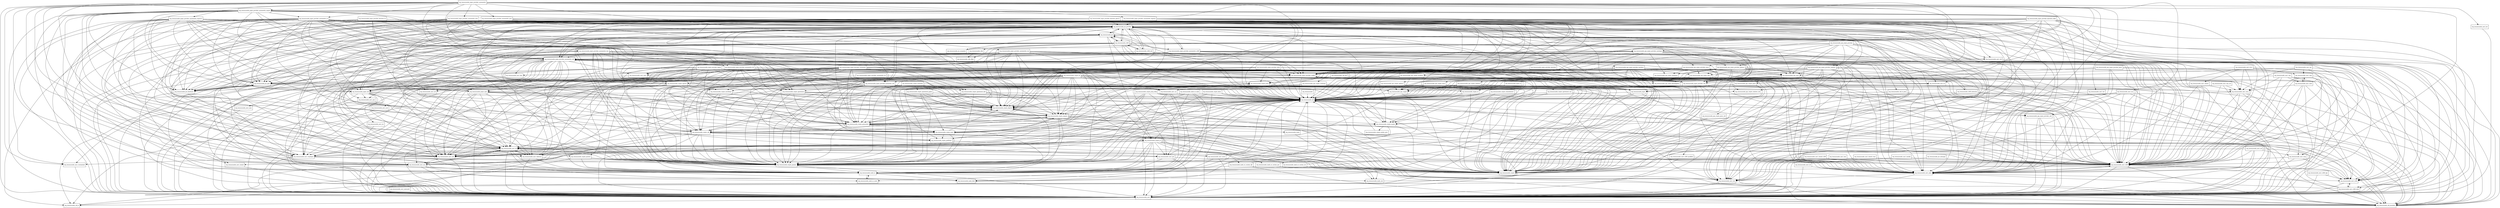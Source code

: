 digraph bcprov_jdk15on_1_58_package_dependencies {
  node [shape = box, fontsize=10.0];
  org_bouncycastle -> org_bouncycastle_util;
  org_bouncycastle_asn1 -> org_bouncycastle_util;
  org_bouncycastle_asn1 -> org_bouncycastle_util_encoders;
  org_bouncycastle_asn1 -> org_bouncycastle_util_io;
  org_bouncycastle_asn1_anssi -> org_bouncycastle_asn1;
  org_bouncycastle_asn1_anssi -> org_bouncycastle_asn1_x9;
  org_bouncycastle_asn1_anssi -> org_bouncycastle_math_ec;
  org_bouncycastle_asn1_anssi -> org_bouncycastle_util;
  org_bouncycastle_asn1_anssi -> org_bouncycastle_util_encoders;
  org_bouncycastle_asn1_bc -> org_bouncycastle_asn1;
  org_bouncycastle_asn1_bc -> org_bouncycastle_asn1_pkcs;
  org_bouncycastle_asn1_bc -> org_bouncycastle_asn1_x509;
  org_bouncycastle_asn1_bc -> org_bouncycastle_util;
  org_bouncycastle_asn1_bsi -> org_bouncycastle_asn1;
  org_bouncycastle_asn1_cmc -> org_bouncycastle_asn1;
  org_bouncycastle_asn1_cmc -> org_bouncycastle_asn1_cms;
  org_bouncycastle_asn1_cmc -> org_bouncycastle_asn1_crmf;
  org_bouncycastle_asn1_cmc -> org_bouncycastle_asn1_x500;
  org_bouncycastle_asn1_cmc -> org_bouncycastle_asn1_x509;
  org_bouncycastle_asn1_cmc -> org_bouncycastle_util;
  org_bouncycastle_asn1_cmp -> org_bouncycastle_asn1;
  org_bouncycastle_asn1_cmp -> org_bouncycastle_asn1_crmf;
  org_bouncycastle_asn1_cmp -> org_bouncycastle_asn1_pkcs;
  org_bouncycastle_asn1_cmp -> org_bouncycastle_asn1_x500;
  org_bouncycastle_asn1_cmp -> org_bouncycastle_asn1_x509;
  org_bouncycastle_asn1_cms -> org_bouncycastle_asn1;
  org_bouncycastle_asn1_cms -> org_bouncycastle_asn1_pkcs;
  org_bouncycastle_asn1_cms -> org_bouncycastle_asn1_x500;
  org_bouncycastle_asn1_cms -> org_bouncycastle_asn1_x509;
  org_bouncycastle_asn1_cms -> org_bouncycastle_util;
  org_bouncycastle_asn1_cms_ecc -> org_bouncycastle_asn1;
  org_bouncycastle_asn1_cms_ecc -> org_bouncycastle_asn1_cms;
  org_bouncycastle_asn1_cms_ecc -> org_bouncycastle_asn1_x509;
  org_bouncycastle_asn1_cms_ecc -> org_bouncycastle_util;
  org_bouncycastle_asn1_crmf -> org_bouncycastle_asn1;
  org_bouncycastle_asn1_crmf -> org_bouncycastle_asn1_cmp;
  org_bouncycastle_asn1_crmf -> org_bouncycastle_asn1_cms;
  org_bouncycastle_asn1_crmf -> org_bouncycastle_asn1_pkcs;
  org_bouncycastle_asn1_crmf -> org_bouncycastle_asn1_x500;
  org_bouncycastle_asn1_crmf -> org_bouncycastle_asn1_x509;
  org_bouncycastle_asn1_cryptopro -> org_bouncycastle_asn1;
  org_bouncycastle_asn1_cryptopro -> org_bouncycastle_asn1_rosstandart;
  org_bouncycastle_asn1_cryptopro -> org_bouncycastle_asn1_x509;
  org_bouncycastle_asn1_cryptopro -> org_bouncycastle_crypto_params;
  org_bouncycastle_asn1_cryptopro -> org_bouncycastle_math_ec;
  org_bouncycastle_asn1_cryptopro -> org_bouncycastle_util;
  org_bouncycastle_asn1_dvcs -> org_bouncycastle_asn1;
  org_bouncycastle_asn1_dvcs -> org_bouncycastle_asn1_cmp;
  org_bouncycastle_asn1_dvcs -> org_bouncycastle_asn1_cms;
  org_bouncycastle_asn1_dvcs -> org_bouncycastle_asn1_ess;
  org_bouncycastle_asn1_dvcs -> org_bouncycastle_asn1_ocsp;
  org_bouncycastle_asn1_dvcs -> org_bouncycastle_asn1_smime;
  org_bouncycastle_asn1_dvcs -> org_bouncycastle_asn1_x509;
  org_bouncycastle_asn1_dvcs -> org_bouncycastle_util;
  org_bouncycastle_asn1_eac -> org_bouncycastle_asn1;
  org_bouncycastle_asn1_eac -> org_bouncycastle_util;
  org_bouncycastle_asn1_esf -> org_bouncycastle_asn1;
  org_bouncycastle_asn1_esf -> org_bouncycastle_asn1_ocsp;
  org_bouncycastle_asn1_esf -> org_bouncycastle_asn1_oiw;
  org_bouncycastle_asn1_esf -> org_bouncycastle_asn1_pkcs;
  org_bouncycastle_asn1_esf -> org_bouncycastle_asn1_x500;
  org_bouncycastle_asn1_esf -> org_bouncycastle_asn1_x509;
  org_bouncycastle_asn1_ess -> org_bouncycastle_asn1;
  org_bouncycastle_asn1_ess -> org_bouncycastle_asn1_nist;
  org_bouncycastle_asn1_ess -> org_bouncycastle_asn1_oiw;
  org_bouncycastle_asn1_ess -> org_bouncycastle_asn1_x509;
  org_bouncycastle_asn1_ess -> org_bouncycastle_util;
  org_bouncycastle_asn1_est -> org_bouncycastle_asn1;
  org_bouncycastle_asn1_est -> org_bouncycastle_asn1_pkcs;
  org_bouncycastle_asn1_gm -> org_bouncycastle_asn1;
  org_bouncycastle_asn1_gm -> org_bouncycastle_asn1_x9;
  org_bouncycastle_asn1_gm -> org_bouncycastle_math_ec;
  org_bouncycastle_asn1_gm -> org_bouncycastle_util;
  org_bouncycastle_asn1_gm -> org_bouncycastle_util_encoders;
  org_bouncycastle_asn1_gnu -> org_bouncycastle_asn1;
  org_bouncycastle_asn1_iana -> org_bouncycastle_asn1;
  org_bouncycastle_asn1_icao -> org_bouncycastle_asn1;
  org_bouncycastle_asn1_icao -> org_bouncycastle_asn1_x509;
  org_bouncycastle_asn1_isismtt -> org_bouncycastle_asn1;
  org_bouncycastle_asn1_isismtt_ocsp -> org_bouncycastle_asn1;
  org_bouncycastle_asn1_isismtt_ocsp -> org_bouncycastle_asn1_x509;
  org_bouncycastle_asn1_isismtt_x509 -> org_bouncycastle_asn1;
  org_bouncycastle_asn1_isismtt_x509 -> org_bouncycastle_asn1_isismtt;
  org_bouncycastle_asn1_isismtt_x509 -> org_bouncycastle_asn1_x500;
  org_bouncycastle_asn1_isismtt_x509 -> org_bouncycastle_asn1_x509;
  org_bouncycastle_asn1_iso -> org_bouncycastle_asn1;
  org_bouncycastle_asn1_kisa -> org_bouncycastle_asn1;
  org_bouncycastle_asn1_microsoft -> org_bouncycastle_asn1;
  org_bouncycastle_asn1_misc -> org_bouncycastle_asn1;
  org_bouncycastle_asn1_misc -> org_bouncycastle_util;
  org_bouncycastle_asn1_mozilla -> org_bouncycastle_asn1;
  org_bouncycastle_asn1_mozilla -> org_bouncycastle_asn1_x509;
  org_bouncycastle_asn1_nist -> org_bouncycastle_asn1;
  org_bouncycastle_asn1_nist -> org_bouncycastle_asn1_sec;
  org_bouncycastle_asn1_nist -> org_bouncycastle_asn1_x9;
  org_bouncycastle_asn1_nist -> org_bouncycastle_util;
  org_bouncycastle_asn1_nsri -> org_bouncycastle_asn1;
  org_bouncycastle_asn1_ntt -> org_bouncycastle_asn1;
  org_bouncycastle_asn1_ocsp -> org_bouncycastle_asn1;
  org_bouncycastle_asn1_ocsp -> org_bouncycastle_asn1_x500;
  org_bouncycastle_asn1_ocsp -> org_bouncycastle_asn1_x509;
  org_bouncycastle_asn1_oiw -> org_bouncycastle_asn1;
  org_bouncycastle_asn1_pkcs -> org_bouncycastle_asn1;
  org_bouncycastle_asn1_pkcs -> org_bouncycastle_asn1_oiw;
  org_bouncycastle_asn1_pkcs -> org_bouncycastle_asn1_x500;
  org_bouncycastle_asn1_pkcs -> org_bouncycastle_asn1_x509;
  org_bouncycastle_asn1_pkcs -> org_bouncycastle_util;
  org_bouncycastle_asn1_rosstandart -> org_bouncycastle_asn1;
  org_bouncycastle_asn1_sec -> org_bouncycastle_asn1;
  org_bouncycastle_asn1_sec -> org_bouncycastle_asn1_x9;
  org_bouncycastle_asn1_sec -> org_bouncycastle_math_ec;
  org_bouncycastle_asn1_sec -> org_bouncycastle_math_ec_endo;
  org_bouncycastle_asn1_sec -> org_bouncycastle_util;
  org_bouncycastle_asn1_sec -> org_bouncycastle_util_encoders;
  org_bouncycastle_asn1_smime -> org_bouncycastle_asn1;
  org_bouncycastle_asn1_smime -> org_bouncycastle_asn1_cms;
  org_bouncycastle_asn1_smime -> org_bouncycastle_asn1_nist;
  org_bouncycastle_asn1_smime -> org_bouncycastle_asn1_pkcs;
  org_bouncycastle_asn1_teletrust -> org_bouncycastle_asn1;
  org_bouncycastle_asn1_teletrust -> org_bouncycastle_asn1_x9;
  org_bouncycastle_asn1_teletrust -> org_bouncycastle_math_ec;
  org_bouncycastle_asn1_teletrust -> org_bouncycastle_util;
  org_bouncycastle_asn1_teletrust -> org_bouncycastle_util_encoders;
  org_bouncycastle_asn1_tsp -> org_bouncycastle_asn1;
  org_bouncycastle_asn1_tsp -> org_bouncycastle_asn1_cmp;
  org_bouncycastle_asn1_tsp -> org_bouncycastle_asn1_cms;
  org_bouncycastle_asn1_tsp -> org_bouncycastle_asn1_x509;
  org_bouncycastle_asn1_tsp -> org_bouncycastle_util;
  org_bouncycastle_asn1_ua -> org_bouncycastle_asn1;
  org_bouncycastle_asn1_ua -> org_bouncycastle_crypto_params;
  org_bouncycastle_asn1_ua -> org_bouncycastle_math_ec;
  org_bouncycastle_asn1_ua -> org_bouncycastle_math_field;
  org_bouncycastle_asn1_ua -> org_bouncycastle_util;
  org_bouncycastle_asn1_util -> org_bouncycastle_asn1;
  org_bouncycastle_asn1_util -> org_bouncycastle_util;
  org_bouncycastle_asn1_util -> org_bouncycastle_util_encoders;
  org_bouncycastle_asn1_x500 -> org_bouncycastle_asn1;
  org_bouncycastle_asn1_x500 -> org_bouncycastle_asn1_x500_style;
  org_bouncycastle_asn1_x500_style -> org_bouncycastle_asn1;
  org_bouncycastle_asn1_x500_style -> org_bouncycastle_asn1_pkcs;
  org_bouncycastle_asn1_x500_style -> org_bouncycastle_asn1_x500;
  org_bouncycastle_asn1_x500_style -> org_bouncycastle_asn1_x509;
  org_bouncycastle_asn1_x500_style -> org_bouncycastle_util;
  org_bouncycastle_asn1_x500_style -> org_bouncycastle_util_encoders;
  org_bouncycastle_asn1_x509 -> org_bouncycastle_asn1;
  org_bouncycastle_asn1_x509 -> org_bouncycastle_asn1_pkcs;
  org_bouncycastle_asn1_x509 -> org_bouncycastle_asn1_x500;
  org_bouncycastle_asn1_x509 -> org_bouncycastle_crypto;
  org_bouncycastle_asn1_x509 -> org_bouncycastle_crypto_digests;
  org_bouncycastle_asn1_x509 -> org_bouncycastle_util;
  org_bouncycastle_asn1_x509 -> org_bouncycastle_util_encoders;
  org_bouncycastle_asn1_x509_qualified -> org_bouncycastle_asn1;
  org_bouncycastle_asn1_x509_qualified -> org_bouncycastle_asn1_x509;
  org_bouncycastle_asn1_x509_sigi -> org_bouncycastle_asn1;
  org_bouncycastle_asn1_x509_sigi -> org_bouncycastle_asn1_x500;
  org_bouncycastle_asn1_x9 -> org_bouncycastle_asn1;
  org_bouncycastle_asn1_x9 -> org_bouncycastle_asn1_anssi;
  org_bouncycastle_asn1_x9 -> org_bouncycastle_asn1_cryptopro;
  org_bouncycastle_asn1_x9 -> org_bouncycastle_asn1_gm;
  org_bouncycastle_asn1_x9 -> org_bouncycastle_asn1_nist;
  org_bouncycastle_asn1_x9 -> org_bouncycastle_asn1_sec;
  org_bouncycastle_asn1_x9 -> org_bouncycastle_asn1_teletrust;
  org_bouncycastle_asn1_x9 -> org_bouncycastle_math_ec;
  org_bouncycastle_asn1_x9 -> org_bouncycastle_math_field;
  org_bouncycastle_asn1_x9 -> org_bouncycastle_util;
  org_bouncycastle_asn1_x9 -> org_bouncycastle_util_encoders;
  org_bouncycastle_crypto -> org_bouncycastle_crypto_params;
  org_bouncycastle_crypto -> org_bouncycastle_util;
  org_bouncycastle_crypto_agreement -> org_bouncycastle_crypto;
  org_bouncycastle_crypto_agreement -> org_bouncycastle_crypto_digests;
  org_bouncycastle_crypto_agreement -> org_bouncycastle_crypto_generators;
  org_bouncycastle_crypto_agreement -> org_bouncycastle_crypto_params;
  org_bouncycastle_crypto_agreement -> org_bouncycastle_math_ec;
  org_bouncycastle_crypto_agreement -> org_bouncycastle_util;
  org_bouncycastle_crypto_agreement -> org_bouncycastle_util_encoders;
  org_bouncycastle_crypto_agreement_jpake -> org_bouncycastle_crypto;
  org_bouncycastle_crypto_agreement_jpake -> org_bouncycastle_crypto_digests;
  org_bouncycastle_crypto_agreement_jpake -> org_bouncycastle_crypto_macs;
  org_bouncycastle_crypto_agreement_jpake -> org_bouncycastle_crypto_params;
  org_bouncycastle_crypto_agreement_jpake -> org_bouncycastle_util;
  org_bouncycastle_crypto_agreement_kdf -> org_bouncycastle_asn1;
  org_bouncycastle_crypto_agreement_kdf -> org_bouncycastle_asn1_x509;
  org_bouncycastle_crypto_agreement_kdf -> org_bouncycastle_crypto;
  org_bouncycastle_crypto_agreement_kdf -> org_bouncycastle_crypto_generators;
  org_bouncycastle_crypto_agreement_kdf -> org_bouncycastle_crypto_params;
  org_bouncycastle_crypto_agreement_kdf -> org_bouncycastle_util;
  org_bouncycastle_crypto_agreement_srp -> org_bouncycastle_crypto;
  org_bouncycastle_crypto_agreement_srp -> org_bouncycastle_crypto_params;
  org_bouncycastle_crypto_agreement_srp -> org_bouncycastle_util;
  org_bouncycastle_crypto_agreement_srp -> org_bouncycastle_util_encoders;
  org_bouncycastle_crypto_commitments -> org_bouncycastle_crypto;
  org_bouncycastle_crypto_commitments -> org_bouncycastle_util;
  org_bouncycastle_crypto_digests -> org_bouncycastle_crypto;
  org_bouncycastle_crypto_digests -> org_bouncycastle_crypto_engines;
  org_bouncycastle_crypto_digests -> org_bouncycastle_crypto_params;
  org_bouncycastle_crypto_digests -> org_bouncycastle_util;
  org_bouncycastle_crypto_ec -> org_bouncycastle_asn1;
  org_bouncycastle_crypto_ec -> org_bouncycastle_asn1_gm;
  org_bouncycastle_crypto_ec -> org_bouncycastle_asn1_sec;
  org_bouncycastle_crypto_ec -> org_bouncycastle_asn1_x9;
  org_bouncycastle_crypto_ec -> org_bouncycastle_crypto;
  org_bouncycastle_crypto_ec -> org_bouncycastle_crypto_params;
  org_bouncycastle_crypto_ec -> org_bouncycastle_math_ec;
  org_bouncycastle_crypto_ec -> org_bouncycastle_math_ec_custom_djb;
  org_bouncycastle_crypto_ec -> org_bouncycastle_math_ec_custom_gm;
  org_bouncycastle_crypto_ec -> org_bouncycastle_math_ec_custom_sec;
  org_bouncycastle_crypto_ec -> org_bouncycastle_math_ec_endo;
  org_bouncycastle_crypto_ec -> org_bouncycastle_util;
  org_bouncycastle_crypto_ec -> org_bouncycastle_util_encoders;
  org_bouncycastle_crypto_encodings -> org_bouncycastle_crypto;
  org_bouncycastle_crypto_encodings -> org_bouncycastle_crypto_params;
  org_bouncycastle_crypto_encodings -> org_bouncycastle_crypto_util;
  org_bouncycastle_crypto_encodings -> org_bouncycastle_util;
  org_bouncycastle_crypto_engines -> org_bouncycastle_crypto;
  org_bouncycastle_crypto_engines -> org_bouncycastle_crypto_digests;
  org_bouncycastle_crypto_engines -> org_bouncycastle_crypto_generators;
  org_bouncycastle_crypto_engines -> org_bouncycastle_crypto_macs;
  org_bouncycastle_crypto_engines -> org_bouncycastle_crypto_modes;
  org_bouncycastle_crypto_engines -> org_bouncycastle_crypto_params;
  org_bouncycastle_crypto_engines -> org_bouncycastle_crypto_util;
  org_bouncycastle_crypto_engines -> org_bouncycastle_math_ec;
  org_bouncycastle_crypto_engines -> org_bouncycastle_util;
  org_bouncycastle_crypto_engines -> org_bouncycastle_util_encoders;
  org_bouncycastle_crypto_examples -> org_bouncycastle_crypto;
  org_bouncycastle_crypto_examples -> org_bouncycastle_crypto_agreement_jpake;
  org_bouncycastle_crypto_examples -> org_bouncycastle_crypto_digests;
  org_bouncycastle_crypto_examples -> org_bouncycastle_crypto_engines;
  org_bouncycastle_crypto_examples -> org_bouncycastle_crypto_generators;
  org_bouncycastle_crypto_examples -> org_bouncycastle_crypto_modes;
  org_bouncycastle_crypto_examples -> org_bouncycastle_crypto_paddings;
  org_bouncycastle_crypto_examples -> org_bouncycastle_crypto_params;
  org_bouncycastle_crypto_examples -> org_bouncycastle_util_encoders;
  org_bouncycastle_crypto_generators -> org_bouncycastle_crypto;
  org_bouncycastle_crypto_generators -> org_bouncycastle_crypto_digests;
  org_bouncycastle_crypto_generators -> org_bouncycastle_crypto_engines;
  org_bouncycastle_crypto_generators -> org_bouncycastle_crypto_macs;
  org_bouncycastle_crypto_generators -> org_bouncycastle_crypto_params;
  org_bouncycastle_crypto_generators -> org_bouncycastle_crypto_util;
  org_bouncycastle_crypto_generators -> org_bouncycastle_math;
  org_bouncycastle_crypto_generators -> org_bouncycastle_math_ec;
  org_bouncycastle_crypto_generators -> org_bouncycastle_util;
  org_bouncycastle_crypto_generators -> org_bouncycastle_util_encoders;
  org_bouncycastle_crypto_io -> org_bouncycastle_crypto;
  org_bouncycastle_crypto_io -> org_bouncycastle_crypto_modes;
  org_bouncycastle_crypto_io -> org_bouncycastle_util;
  org_bouncycastle_crypto_kems -> org_bouncycastle_crypto;
  org_bouncycastle_crypto_kems -> org_bouncycastle_crypto_params;
  org_bouncycastle_crypto_kems -> org_bouncycastle_math_ec;
  org_bouncycastle_crypto_kems -> org_bouncycastle_util;
  org_bouncycastle_crypto_macs -> org_bouncycastle_crypto;
  org_bouncycastle_crypto_macs -> org_bouncycastle_crypto_digests;
  org_bouncycastle_crypto_macs -> org_bouncycastle_crypto_engines;
  org_bouncycastle_crypto_macs -> org_bouncycastle_crypto_modes;
  org_bouncycastle_crypto_macs -> org_bouncycastle_crypto_paddings;
  org_bouncycastle_crypto_macs -> org_bouncycastle_crypto_params;
  org_bouncycastle_crypto_macs -> org_bouncycastle_util;
  org_bouncycastle_crypto_modes -> org_bouncycastle_crypto;
  org_bouncycastle_crypto_modes -> org_bouncycastle_crypto_macs;
  org_bouncycastle_crypto_modes -> org_bouncycastle_crypto_modes_gcm;
  org_bouncycastle_crypto_modes -> org_bouncycastle_crypto_params;
  org_bouncycastle_crypto_modes -> org_bouncycastle_util;
  org_bouncycastle_crypto_modes_gcm -> org_bouncycastle_util;
  org_bouncycastle_crypto_paddings -> org_bouncycastle_crypto;
  org_bouncycastle_crypto_paddings -> org_bouncycastle_crypto_params;
  org_bouncycastle_crypto_params -> org_bouncycastle_asn1;
  org_bouncycastle_crypto_params -> org_bouncycastle_crypto;
  org_bouncycastle_crypto_params -> org_bouncycastle_math_ec;
  org_bouncycastle_crypto_params -> org_bouncycastle_util;
  org_bouncycastle_crypto_parsers -> org_bouncycastle_crypto;
  org_bouncycastle_crypto_parsers -> org_bouncycastle_crypto_params;
  org_bouncycastle_crypto_parsers -> org_bouncycastle_math_ec;
  org_bouncycastle_crypto_parsers -> org_bouncycastle_util_io;
  org_bouncycastle_crypto_prng -> org_bouncycastle_crypto;
  org_bouncycastle_crypto_prng -> org_bouncycastle_crypto_params;
  org_bouncycastle_crypto_prng -> org_bouncycastle_crypto_prng_drbg;
  org_bouncycastle_crypto_prng -> org_bouncycastle_util;
  org_bouncycastle_crypto_prng_drbg -> org_bouncycastle_asn1_nist;
  org_bouncycastle_crypto_prng_drbg -> org_bouncycastle_asn1_x9;
  org_bouncycastle_crypto_prng_drbg -> org_bouncycastle_crypto;
  org_bouncycastle_crypto_prng_drbg -> org_bouncycastle_crypto_params;
  org_bouncycastle_crypto_prng_drbg -> org_bouncycastle_crypto_prng;
  org_bouncycastle_crypto_prng_drbg -> org_bouncycastle_math_ec;
  org_bouncycastle_crypto_prng_drbg -> org_bouncycastle_util;
  org_bouncycastle_crypto_prng_drbg -> org_bouncycastle_util_encoders;
  org_bouncycastle_crypto_signers -> org_bouncycastle_asn1;
  org_bouncycastle_crypto_signers -> org_bouncycastle_asn1_nist;
  org_bouncycastle_crypto_signers -> org_bouncycastle_asn1_pkcs;
  org_bouncycastle_crypto_signers -> org_bouncycastle_asn1_teletrust;
  org_bouncycastle_crypto_signers -> org_bouncycastle_asn1_x509;
  org_bouncycastle_crypto_signers -> org_bouncycastle_crypto;
  org_bouncycastle_crypto_signers -> org_bouncycastle_crypto_digests;
  org_bouncycastle_crypto_signers -> org_bouncycastle_crypto_encodings;
  org_bouncycastle_crypto_signers -> org_bouncycastle_crypto_engines;
  org_bouncycastle_crypto_signers -> org_bouncycastle_crypto_generators;
  org_bouncycastle_crypto_signers -> org_bouncycastle_crypto_macs;
  org_bouncycastle_crypto_signers -> org_bouncycastle_crypto_params;
  org_bouncycastle_crypto_signers -> org_bouncycastle_math_ec;
  org_bouncycastle_crypto_signers -> org_bouncycastle_util;
  org_bouncycastle_crypto_tls -> org_bouncycastle_asn1;
  org_bouncycastle_crypto_tls -> org_bouncycastle_asn1_nist;
  org_bouncycastle_crypto_tls -> org_bouncycastle_asn1_ocsp;
  org_bouncycastle_crypto_tls -> org_bouncycastle_asn1_pkcs;
  org_bouncycastle_crypto_tls -> org_bouncycastle_asn1_x500;
  org_bouncycastle_crypto_tls -> org_bouncycastle_asn1_x509;
  org_bouncycastle_crypto_tls -> org_bouncycastle_asn1_x9;
  org_bouncycastle_crypto_tls -> org_bouncycastle_crypto;
  org_bouncycastle_crypto_tls -> org_bouncycastle_crypto_agreement;
  org_bouncycastle_crypto_tls -> org_bouncycastle_crypto_agreement_srp;
  org_bouncycastle_crypto_tls -> org_bouncycastle_crypto_digests;
  org_bouncycastle_crypto_tls -> org_bouncycastle_crypto_ec;
  org_bouncycastle_crypto_tls -> org_bouncycastle_crypto_encodings;
  org_bouncycastle_crypto_tls -> org_bouncycastle_crypto_engines;
  org_bouncycastle_crypto_tls -> org_bouncycastle_crypto_generators;
  org_bouncycastle_crypto_tls -> org_bouncycastle_crypto_macs;
  org_bouncycastle_crypto_tls -> org_bouncycastle_crypto_modes;
  org_bouncycastle_crypto_tls -> org_bouncycastle_crypto_params;
  org_bouncycastle_crypto_tls -> org_bouncycastle_crypto_prng;
  org_bouncycastle_crypto_tls -> org_bouncycastle_crypto_signers;
  org_bouncycastle_crypto_tls -> org_bouncycastle_crypto_util;
  org_bouncycastle_crypto_tls -> org_bouncycastle_math_ec;
  org_bouncycastle_crypto_tls -> org_bouncycastle_math_field;
  org_bouncycastle_crypto_tls -> org_bouncycastle_util;
  org_bouncycastle_crypto_tls -> org_bouncycastle_util_encoders;
  org_bouncycastle_crypto_tls -> org_bouncycastle_util_io;
  org_bouncycastle_crypto_util -> org_bouncycastle_asn1;
  org_bouncycastle_crypto_util -> org_bouncycastle_asn1_oiw;
  org_bouncycastle_crypto_util -> org_bouncycastle_asn1_pkcs;
  org_bouncycastle_crypto_util -> org_bouncycastle_asn1_sec;
  org_bouncycastle_crypto_util -> org_bouncycastle_asn1_x509;
  org_bouncycastle_crypto_util -> org_bouncycastle_asn1_x9;
  org_bouncycastle_crypto_util -> org_bouncycastle_crypto;
  org_bouncycastle_crypto_util -> org_bouncycastle_crypto_digests;
  org_bouncycastle_crypto_util -> org_bouncycastle_crypto_ec;
  org_bouncycastle_crypto_util -> org_bouncycastle_crypto_params;
  org_bouncycastle_crypto_util -> org_bouncycastle_math_ec;
  org_bouncycastle_crypto_util -> org_bouncycastle_util;
  org_bouncycastle_i18n -> org_bouncycastle_i18n_filter;
  org_bouncycastle_jcajce -> org_bouncycastle_asn1;
  org_bouncycastle_jcajce -> org_bouncycastle_asn1_x509;
  org_bouncycastle_jcajce -> org_bouncycastle_crypto;
  org_bouncycastle_jcajce -> org_bouncycastle_util;
  org_bouncycastle_jcajce_io -> org_bouncycastle_crypto_io;
  org_bouncycastle_jcajce_provider_asymmetric -> org_bouncycastle_asn1;
  org_bouncycastle_jcajce_provider_asymmetric -> org_bouncycastle_asn1_bsi;
  org_bouncycastle_jcajce_provider_asymmetric -> org_bouncycastle_asn1_cryptopro;
  org_bouncycastle_jcajce_provider_asymmetric -> org_bouncycastle_asn1_eac;
  org_bouncycastle_jcajce_provider_asymmetric -> org_bouncycastle_asn1_gm;
  org_bouncycastle_jcajce_provider_asymmetric -> org_bouncycastle_asn1_nist;
  org_bouncycastle_jcajce_provider_asymmetric -> org_bouncycastle_asn1_oiw;
  org_bouncycastle_jcajce_provider_asymmetric -> org_bouncycastle_asn1_pkcs;
  org_bouncycastle_jcajce_provider_asymmetric -> org_bouncycastle_asn1_rosstandart;
  org_bouncycastle_jcajce_provider_asymmetric -> org_bouncycastle_asn1_sec;
  org_bouncycastle_jcajce_provider_asymmetric -> org_bouncycastle_asn1_teletrust;
  org_bouncycastle_jcajce_provider_asymmetric -> org_bouncycastle_asn1_ua;
  org_bouncycastle_jcajce_provider_asymmetric -> org_bouncycastle_asn1_x509;
  org_bouncycastle_jcajce_provider_asymmetric -> org_bouncycastle_asn1_x9;
  org_bouncycastle_jcajce_provider_asymmetric -> org_bouncycastle_jcajce_provider_asymmetric_dh;
  org_bouncycastle_jcajce_provider_asymmetric -> org_bouncycastle_jcajce_provider_asymmetric_dsa;
  org_bouncycastle_jcajce_provider_asymmetric -> org_bouncycastle_jcajce_provider_asymmetric_dstu;
  org_bouncycastle_jcajce_provider_asymmetric -> org_bouncycastle_jcajce_provider_asymmetric_ec;
  org_bouncycastle_jcajce_provider_asymmetric -> org_bouncycastle_jcajce_provider_asymmetric_ecgost;
  org_bouncycastle_jcajce_provider_asymmetric -> org_bouncycastle_jcajce_provider_asymmetric_ecgost12;
  org_bouncycastle_jcajce_provider_asymmetric -> org_bouncycastle_jcajce_provider_asymmetric_elgamal;
  org_bouncycastle_jcajce_provider_asymmetric -> org_bouncycastle_jcajce_provider_asymmetric_gost;
  org_bouncycastle_jcajce_provider_asymmetric -> org_bouncycastle_jcajce_provider_asymmetric_rsa;
  org_bouncycastle_jcajce_provider_asymmetric -> org_bouncycastle_jcajce_provider_config;
  org_bouncycastle_jcajce_provider_asymmetric -> org_bouncycastle_jcajce_provider_util;
  org_bouncycastle_jcajce_provider_asymmetric -> org_bouncycastle_util;
  org_bouncycastle_jcajce_provider_asymmetric_dh -> org_bouncycastle_asn1;
  org_bouncycastle_jcajce_provider_asymmetric_dh -> org_bouncycastle_asn1_pkcs;
  org_bouncycastle_jcajce_provider_asymmetric_dh -> org_bouncycastle_asn1_x509;
  org_bouncycastle_jcajce_provider_asymmetric_dh -> org_bouncycastle_asn1_x9;
  org_bouncycastle_jcajce_provider_asymmetric_dh -> org_bouncycastle_crypto;
  org_bouncycastle_jcajce_provider_asymmetric_dh -> org_bouncycastle_crypto_agreement;
  org_bouncycastle_jcajce_provider_asymmetric_dh -> org_bouncycastle_crypto_agreement_kdf;
  org_bouncycastle_jcajce_provider_asymmetric_dh -> org_bouncycastle_crypto_engines;
  org_bouncycastle_jcajce_provider_asymmetric_dh -> org_bouncycastle_crypto_generators;
  org_bouncycastle_jcajce_provider_asymmetric_dh -> org_bouncycastle_crypto_macs;
  org_bouncycastle_jcajce_provider_asymmetric_dh -> org_bouncycastle_crypto_modes;
  org_bouncycastle_jcajce_provider_asymmetric_dh -> org_bouncycastle_crypto_paddings;
  org_bouncycastle_jcajce_provider_asymmetric_dh -> org_bouncycastle_crypto_params;
  org_bouncycastle_jcajce_provider_asymmetric_dh -> org_bouncycastle_crypto_parsers;
  org_bouncycastle_jcajce_provider_asymmetric_dh -> org_bouncycastle_crypto_util;
  org_bouncycastle_jcajce_provider_asymmetric_dh -> org_bouncycastle_jcajce_provider_asymmetric_util;
  org_bouncycastle_jcajce_provider_asymmetric_dh -> org_bouncycastle_jcajce_provider_config;
  org_bouncycastle_jcajce_provider_asymmetric_dh -> org_bouncycastle_jcajce_provider_util;
  org_bouncycastle_jcajce_provider_asymmetric_dh -> org_bouncycastle_jcajce_spec;
  org_bouncycastle_jcajce_provider_asymmetric_dh -> org_bouncycastle_jcajce_util;
  org_bouncycastle_jcajce_provider_asymmetric_dh -> org_bouncycastle_jce_interfaces;
  org_bouncycastle_jcajce_provider_asymmetric_dh -> org_bouncycastle_jce_provider;
  org_bouncycastle_jcajce_provider_asymmetric_dh -> org_bouncycastle_jce_spec;
  org_bouncycastle_jcajce_provider_asymmetric_dh -> org_bouncycastle_util;
  org_bouncycastle_jcajce_provider_asymmetric_dsa -> org_bouncycastle_asn1;
  org_bouncycastle_jcajce_provider_asymmetric_dsa -> org_bouncycastle_asn1_oiw;
  org_bouncycastle_jcajce_provider_asymmetric_dsa -> org_bouncycastle_asn1_pkcs;
  org_bouncycastle_jcajce_provider_asymmetric_dsa -> org_bouncycastle_asn1_x509;
  org_bouncycastle_jcajce_provider_asymmetric_dsa -> org_bouncycastle_asn1_x9;
  org_bouncycastle_jcajce_provider_asymmetric_dsa -> org_bouncycastle_crypto;
  org_bouncycastle_jcajce_provider_asymmetric_dsa -> org_bouncycastle_crypto_digests;
  org_bouncycastle_jcajce_provider_asymmetric_dsa -> org_bouncycastle_crypto_generators;
  org_bouncycastle_jcajce_provider_asymmetric_dsa -> org_bouncycastle_crypto_params;
  org_bouncycastle_jcajce_provider_asymmetric_dsa -> org_bouncycastle_crypto_signers;
  org_bouncycastle_jcajce_provider_asymmetric_dsa -> org_bouncycastle_crypto_util;
  org_bouncycastle_jcajce_provider_asymmetric_dsa -> org_bouncycastle_jcajce_provider_asymmetric_util;
  org_bouncycastle_jcajce_provider_asymmetric_dsa -> org_bouncycastle_jce_interfaces;
  org_bouncycastle_jcajce_provider_asymmetric_dsa -> org_bouncycastle_util;
  org_bouncycastle_jcajce_provider_asymmetric_dstu -> org_bouncycastle_asn1;
  org_bouncycastle_jcajce_provider_asymmetric_dstu -> org_bouncycastle_asn1_pkcs;
  org_bouncycastle_jcajce_provider_asymmetric_dstu -> org_bouncycastle_asn1_sec;
  org_bouncycastle_jcajce_provider_asymmetric_dstu -> org_bouncycastle_asn1_ua;
  org_bouncycastle_jcajce_provider_asymmetric_dstu -> org_bouncycastle_asn1_x509;
  org_bouncycastle_jcajce_provider_asymmetric_dstu -> org_bouncycastle_asn1_x9;
  org_bouncycastle_jcajce_provider_asymmetric_dstu -> org_bouncycastle_crypto;
  org_bouncycastle_jcajce_provider_asymmetric_dstu -> org_bouncycastle_crypto_digests;
  org_bouncycastle_jcajce_provider_asymmetric_dstu -> org_bouncycastle_crypto_generators;
  org_bouncycastle_jcajce_provider_asymmetric_dstu -> org_bouncycastle_crypto_params;
  org_bouncycastle_jcajce_provider_asymmetric_dstu -> org_bouncycastle_crypto_signers;
  org_bouncycastle_jcajce_provider_asymmetric_dstu -> org_bouncycastle_jcajce_provider_asymmetric_util;
  org_bouncycastle_jcajce_provider_asymmetric_dstu -> org_bouncycastle_jcajce_provider_config;
  org_bouncycastle_jcajce_provider_asymmetric_dstu -> org_bouncycastle_jce_interfaces;
  org_bouncycastle_jcajce_provider_asymmetric_dstu -> org_bouncycastle_jce_provider;
  org_bouncycastle_jcajce_provider_asymmetric_dstu -> org_bouncycastle_jce_spec;
  org_bouncycastle_jcajce_provider_asymmetric_dstu -> org_bouncycastle_math_ec;
  org_bouncycastle_jcajce_provider_asymmetric_ec -> org_bouncycastle_asn1;
  org_bouncycastle_jcajce_provider_asymmetric_ec -> org_bouncycastle_asn1_pkcs;
  org_bouncycastle_jcajce_provider_asymmetric_ec -> org_bouncycastle_asn1_sec;
  org_bouncycastle_jcajce_provider_asymmetric_ec -> org_bouncycastle_asn1_x509;
  org_bouncycastle_jcajce_provider_asymmetric_ec -> org_bouncycastle_asn1_x9;
  org_bouncycastle_jcajce_provider_asymmetric_ec -> org_bouncycastle_crypto;
  org_bouncycastle_jcajce_provider_asymmetric_ec -> org_bouncycastle_crypto_agreement;
  org_bouncycastle_jcajce_provider_asymmetric_ec -> org_bouncycastle_crypto_agreement_kdf;
  org_bouncycastle_jcajce_provider_asymmetric_ec -> org_bouncycastle_crypto_digests;
  org_bouncycastle_jcajce_provider_asymmetric_ec -> org_bouncycastle_crypto_engines;
  org_bouncycastle_jcajce_provider_asymmetric_ec -> org_bouncycastle_crypto_generators;
  org_bouncycastle_jcajce_provider_asymmetric_ec -> org_bouncycastle_crypto_macs;
  org_bouncycastle_jcajce_provider_asymmetric_ec -> org_bouncycastle_crypto_modes;
  org_bouncycastle_jcajce_provider_asymmetric_ec -> org_bouncycastle_crypto_paddings;
  org_bouncycastle_jcajce_provider_asymmetric_ec -> org_bouncycastle_crypto_params;
  org_bouncycastle_jcajce_provider_asymmetric_ec -> org_bouncycastle_crypto_parsers;
  org_bouncycastle_jcajce_provider_asymmetric_ec -> org_bouncycastle_crypto_signers;
  org_bouncycastle_jcajce_provider_asymmetric_ec -> org_bouncycastle_crypto_util;
  org_bouncycastle_jcajce_provider_asymmetric_ec -> org_bouncycastle_jcajce_provider_asymmetric_util;
  org_bouncycastle_jcajce_provider_asymmetric_ec -> org_bouncycastle_jcajce_provider_config;
  org_bouncycastle_jcajce_provider_asymmetric_ec -> org_bouncycastle_jcajce_provider_util;
  org_bouncycastle_jcajce_provider_asymmetric_ec -> org_bouncycastle_jcajce_spec;
  org_bouncycastle_jcajce_provider_asymmetric_ec -> org_bouncycastle_jcajce_util;
  org_bouncycastle_jcajce_provider_asymmetric_ec -> org_bouncycastle_jce_interfaces;
  org_bouncycastle_jcajce_provider_asymmetric_ec -> org_bouncycastle_jce_provider;
  org_bouncycastle_jcajce_provider_asymmetric_ec -> org_bouncycastle_jce_spec;
  org_bouncycastle_jcajce_provider_asymmetric_ec -> org_bouncycastle_math_ec;
  org_bouncycastle_jcajce_provider_asymmetric_ec -> org_bouncycastle_util;
  org_bouncycastle_jcajce_provider_asymmetric_ecgost -> org_bouncycastle_asn1;
  org_bouncycastle_jcajce_provider_asymmetric_ecgost -> org_bouncycastle_asn1_cryptopro;
  org_bouncycastle_jcajce_provider_asymmetric_ecgost -> org_bouncycastle_asn1_pkcs;
  org_bouncycastle_jcajce_provider_asymmetric_ecgost -> org_bouncycastle_asn1_sec;
  org_bouncycastle_jcajce_provider_asymmetric_ecgost -> org_bouncycastle_asn1_x509;
  org_bouncycastle_jcajce_provider_asymmetric_ecgost -> org_bouncycastle_asn1_x9;
  org_bouncycastle_jcajce_provider_asymmetric_ecgost -> org_bouncycastle_crypto;
  org_bouncycastle_jcajce_provider_asymmetric_ecgost -> org_bouncycastle_crypto_agreement;
  org_bouncycastle_jcajce_provider_asymmetric_ecgost -> org_bouncycastle_crypto_digests;
  org_bouncycastle_jcajce_provider_asymmetric_ecgost -> org_bouncycastle_crypto_generators;
  org_bouncycastle_jcajce_provider_asymmetric_ecgost -> org_bouncycastle_crypto_params;
  org_bouncycastle_jcajce_provider_asymmetric_ecgost -> org_bouncycastle_crypto_signers;
  org_bouncycastle_jcajce_provider_asymmetric_ecgost -> org_bouncycastle_jcajce_provider_asymmetric_ec;
  org_bouncycastle_jcajce_provider_asymmetric_ecgost -> org_bouncycastle_jcajce_provider_asymmetric_util;
  org_bouncycastle_jcajce_provider_asymmetric_ecgost -> org_bouncycastle_jcajce_provider_config;
  org_bouncycastle_jcajce_provider_asymmetric_ecgost -> org_bouncycastle_jcajce_spec;
  org_bouncycastle_jcajce_provider_asymmetric_ecgost -> org_bouncycastle_jce;
  org_bouncycastle_jcajce_provider_asymmetric_ecgost -> org_bouncycastle_jce_interfaces;
  org_bouncycastle_jcajce_provider_asymmetric_ecgost -> org_bouncycastle_jce_provider;
  org_bouncycastle_jcajce_provider_asymmetric_ecgost -> org_bouncycastle_jce_spec;
  org_bouncycastle_jcajce_provider_asymmetric_ecgost -> org_bouncycastle_math_ec;
  org_bouncycastle_jcajce_provider_asymmetric_ecgost12 -> org_bouncycastle_asn1;
  org_bouncycastle_jcajce_provider_asymmetric_ecgost12 -> org_bouncycastle_asn1_cryptopro;
  org_bouncycastle_jcajce_provider_asymmetric_ecgost12 -> org_bouncycastle_asn1_pkcs;
  org_bouncycastle_jcajce_provider_asymmetric_ecgost12 -> org_bouncycastle_asn1_rosstandart;
  org_bouncycastle_jcajce_provider_asymmetric_ecgost12 -> org_bouncycastle_asn1_sec;
  org_bouncycastle_jcajce_provider_asymmetric_ecgost12 -> org_bouncycastle_asn1_x509;
  org_bouncycastle_jcajce_provider_asymmetric_ecgost12 -> org_bouncycastle_asn1_x9;
  org_bouncycastle_jcajce_provider_asymmetric_ecgost12 -> org_bouncycastle_crypto;
  org_bouncycastle_jcajce_provider_asymmetric_ecgost12 -> org_bouncycastle_crypto_agreement;
  org_bouncycastle_jcajce_provider_asymmetric_ecgost12 -> org_bouncycastle_crypto_digests;
  org_bouncycastle_jcajce_provider_asymmetric_ecgost12 -> org_bouncycastle_crypto_generators;
  org_bouncycastle_jcajce_provider_asymmetric_ecgost12 -> org_bouncycastle_crypto_params;
  org_bouncycastle_jcajce_provider_asymmetric_ecgost12 -> org_bouncycastle_crypto_signers;
  org_bouncycastle_jcajce_provider_asymmetric_ecgost12 -> org_bouncycastle_jcajce_provider_asymmetric_util;
  org_bouncycastle_jcajce_provider_asymmetric_ecgost12 -> org_bouncycastle_jcajce_provider_config;
  org_bouncycastle_jcajce_provider_asymmetric_ecgost12 -> org_bouncycastle_jcajce_spec;
  org_bouncycastle_jcajce_provider_asymmetric_ecgost12 -> org_bouncycastle_jce;
  org_bouncycastle_jcajce_provider_asymmetric_ecgost12 -> org_bouncycastle_jce_interfaces;
  org_bouncycastle_jcajce_provider_asymmetric_ecgost12 -> org_bouncycastle_jce_provider;
  org_bouncycastle_jcajce_provider_asymmetric_ecgost12 -> org_bouncycastle_jce_spec;
  org_bouncycastle_jcajce_provider_asymmetric_ecgost12 -> org_bouncycastle_math_ec;
  org_bouncycastle_jcajce_provider_asymmetric_elgamal -> org_bouncycastle_asn1;
  org_bouncycastle_jcajce_provider_asymmetric_elgamal -> org_bouncycastle_asn1_oiw;
  org_bouncycastle_jcajce_provider_asymmetric_elgamal -> org_bouncycastle_asn1_pkcs;
  org_bouncycastle_jcajce_provider_asymmetric_elgamal -> org_bouncycastle_asn1_x509;
  org_bouncycastle_jcajce_provider_asymmetric_elgamal -> org_bouncycastle_asn1_x9;
  org_bouncycastle_jcajce_provider_asymmetric_elgamal -> org_bouncycastle_crypto;
  org_bouncycastle_jcajce_provider_asymmetric_elgamal -> org_bouncycastle_crypto_encodings;
  org_bouncycastle_jcajce_provider_asymmetric_elgamal -> org_bouncycastle_crypto_engines;
  org_bouncycastle_jcajce_provider_asymmetric_elgamal -> org_bouncycastle_crypto_generators;
  org_bouncycastle_jcajce_provider_asymmetric_elgamal -> org_bouncycastle_crypto_params;
  org_bouncycastle_jcajce_provider_asymmetric_elgamal -> org_bouncycastle_jcajce_provider_asymmetric_util;
  org_bouncycastle_jcajce_provider_asymmetric_elgamal -> org_bouncycastle_jcajce_provider_config;
  org_bouncycastle_jcajce_provider_asymmetric_elgamal -> org_bouncycastle_jcajce_provider_symmetric_util;
  org_bouncycastle_jcajce_provider_asymmetric_elgamal -> org_bouncycastle_jcajce_provider_util;
  org_bouncycastle_jcajce_provider_asymmetric_elgamal -> org_bouncycastle_jce_interfaces;
  org_bouncycastle_jcajce_provider_asymmetric_elgamal -> org_bouncycastle_jce_provider;
  org_bouncycastle_jcajce_provider_asymmetric_elgamal -> org_bouncycastle_jce_spec;
  org_bouncycastle_jcajce_provider_asymmetric_elgamal -> org_bouncycastle_util;
  org_bouncycastle_jcajce_provider_asymmetric_gost -> org_bouncycastle_asn1;
  org_bouncycastle_jcajce_provider_asymmetric_gost -> org_bouncycastle_asn1_cryptopro;
  org_bouncycastle_jcajce_provider_asymmetric_gost -> org_bouncycastle_asn1_pkcs;
  org_bouncycastle_jcajce_provider_asymmetric_gost -> org_bouncycastle_asn1_x509;
  org_bouncycastle_jcajce_provider_asymmetric_gost -> org_bouncycastle_crypto;
  org_bouncycastle_jcajce_provider_asymmetric_gost -> org_bouncycastle_crypto_digests;
  org_bouncycastle_jcajce_provider_asymmetric_gost -> org_bouncycastle_crypto_generators;
  org_bouncycastle_jcajce_provider_asymmetric_gost -> org_bouncycastle_crypto_params;
  org_bouncycastle_jcajce_provider_asymmetric_gost -> org_bouncycastle_crypto_signers;
  org_bouncycastle_jcajce_provider_asymmetric_gost -> org_bouncycastle_jcajce_provider_asymmetric_util;
  org_bouncycastle_jcajce_provider_asymmetric_gost -> org_bouncycastle_jce_interfaces;
  org_bouncycastle_jcajce_provider_asymmetric_gost -> org_bouncycastle_jce_provider;
  org_bouncycastle_jcajce_provider_asymmetric_gost -> org_bouncycastle_jce_spec;
  org_bouncycastle_jcajce_provider_asymmetric_gost -> org_bouncycastle_util;
  org_bouncycastle_jcajce_provider_asymmetric_ies -> org_bouncycastle_asn1;
  org_bouncycastle_jcajce_provider_asymmetric_ies -> org_bouncycastle_jce_spec;
  org_bouncycastle_jcajce_provider_asymmetric_rsa -> org_bouncycastle_asn1;
  org_bouncycastle_jcajce_provider_asymmetric_rsa -> org_bouncycastle_asn1_nist;
  org_bouncycastle_jcajce_provider_asymmetric_rsa -> org_bouncycastle_asn1_oiw;
  org_bouncycastle_jcajce_provider_asymmetric_rsa -> org_bouncycastle_asn1_pkcs;
  org_bouncycastle_jcajce_provider_asymmetric_rsa -> org_bouncycastle_asn1_teletrust;
  org_bouncycastle_jcajce_provider_asymmetric_rsa -> org_bouncycastle_asn1_x509;
  org_bouncycastle_jcajce_provider_asymmetric_rsa -> org_bouncycastle_crypto;
  org_bouncycastle_jcajce_provider_asymmetric_rsa -> org_bouncycastle_crypto_digests;
  org_bouncycastle_jcajce_provider_asymmetric_rsa -> org_bouncycastle_crypto_encodings;
  org_bouncycastle_jcajce_provider_asymmetric_rsa -> org_bouncycastle_crypto_engines;
  org_bouncycastle_jcajce_provider_asymmetric_rsa -> org_bouncycastle_crypto_generators;
  org_bouncycastle_jcajce_provider_asymmetric_rsa -> org_bouncycastle_crypto_params;
  org_bouncycastle_jcajce_provider_asymmetric_rsa -> org_bouncycastle_crypto_signers;
  org_bouncycastle_jcajce_provider_asymmetric_rsa -> org_bouncycastle_crypto_util;
  org_bouncycastle_jcajce_provider_asymmetric_rsa -> org_bouncycastle_jcajce_provider_asymmetric_util;
  org_bouncycastle_jcajce_provider_asymmetric_rsa -> org_bouncycastle_jcajce_provider_util;
  org_bouncycastle_jcajce_provider_asymmetric_rsa -> org_bouncycastle_jcajce_util;
  org_bouncycastle_jcajce_provider_asymmetric_rsa -> org_bouncycastle_jce_interfaces;
  org_bouncycastle_jcajce_provider_asymmetric_rsa -> org_bouncycastle_util;
  org_bouncycastle_jcajce_provider_asymmetric_util -> org_bouncycastle_asn1;
  org_bouncycastle_jcajce_provider_asymmetric_util -> org_bouncycastle_asn1_anssi;
  org_bouncycastle_jcajce_provider_asymmetric_util -> org_bouncycastle_asn1_cryptopro;
  org_bouncycastle_jcajce_provider_asymmetric_util -> org_bouncycastle_asn1_gm;
  org_bouncycastle_jcajce_provider_asymmetric_util -> org_bouncycastle_asn1_gnu;
  org_bouncycastle_jcajce_provider_asymmetric_util -> org_bouncycastle_asn1_kisa;
  org_bouncycastle_jcajce_provider_asymmetric_util -> org_bouncycastle_asn1_misc;
  org_bouncycastle_jcajce_provider_asymmetric_util -> org_bouncycastle_asn1_nist;
  org_bouncycastle_jcajce_provider_asymmetric_util -> org_bouncycastle_asn1_ntt;
  org_bouncycastle_jcajce_provider_asymmetric_util -> org_bouncycastle_asn1_oiw;
  org_bouncycastle_jcajce_provider_asymmetric_util -> org_bouncycastle_asn1_pkcs;
  org_bouncycastle_jcajce_provider_asymmetric_util -> org_bouncycastle_asn1_sec;
  org_bouncycastle_jcajce_provider_asymmetric_util -> org_bouncycastle_asn1_teletrust;
  org_bouncycastle_jcajce_provider_asymmetric_util -> org_bouncycastle_asn1_x509;
  org_bouncycastle_jcajce_provider_asymmetric_util -> org_bouncycastle_asn1_x9;
  org_bouncycastle_jcajce_provider_asymmetric_util -> org_bouncycastle_crypto;
  org_bouncycastle_jcajce_provider_asymmetric_util -> org_bouncycastle_crypto_agreement_kdf;
  org_bouncycastle_jcajce_provider_asymmetric_util -> org_bouncycastle_crypto_ec;
  org_bouncycastle_jcajce_provider_asymmetric_util -> org_bouncycastle_crypto_params;
  org_bouncycastle_jcajce_provider_asymmetric_util -> org_bouncycastle_jcajce_provider_asymmetric_dh;
  org_bouncycastle_jcajce_provider_asymmetric_util -> org_bouncycastle_jcajce_provider_config;
  org_bouncycastle_jcajce_provider_asymmetric_util -> org_bouncycastle_jcajce_provider_util;
  org_bouncycastle_jcajce_provider_asymmetric_util -> org_bouncycastle_jcajce_util;
  org_bouncycastle_jcajce_provider_asymmetric_util -> org_bouncycastle_jce_interfaces;
  org_bouncycastle_jcajce_provider_asymmetric_util -> org_bouncycastle_jce_provider;
  org_bouncycastle_jcajce_provider_asymmetric_util -> org_bouncycastle_jce_spec;
  org_bouncycastle_jcajce_provider_asymmetric_util -> org_bouncycastle_math_ec;
  org_bouncycastle_jcajce_provider_asymmetric_util -> org_bouncycastle_math_field;
  org_bouncycastle_jcajce_provider_asymmetric_util -> org_bouncycastle_util;
  org_bouncycastle_jcajce_provider_asymmetric_x509 -> org_bouncycastle_asn1;
  org_bouncycastle_jcajce_provider_asymmetric_x509 -> org_bouncycastle_asn1_misc;
  org_bouncycastle_jcajce_provider_asymmetric_x509 -> org_bouncycastle_asn1_pkcs;
  org_bouncycastle_jcajce_provider_asymmetric_x509 -> org_bouncycastle_asn1_util;
  org_bouncycastle_jcajce_provider_asymmetric_x509 -> org_bouncycastle_asn1_x500;
  org_bouncycastle_jcajce_provider_asymmetric_x509 -> org_bouncycastle_asn1_x500_style;
  org_bouncycastle_jcajce_provider_asymmetric_x509 -> org_bouncycastle_asn1_x509;
  org_bouncycastle_jcajce_provider_asymmetric_x509 -> org_bouncycastle_asn1_x9;
  org_bouncycastle_jcajce_provider_asymmetric_x509 -> org_bouncycastle_jcajce_provider_asymmetric_util;
  org_bouncycastle_jcajce_provider_asymmetric_x509 -> org_bouncycastle_jcajce_util;
  org_bouncycastle_jcajce_provider_asymmetric_x509 -> org_bouncycastle_jce;
  org_bouncycastle_jcajce_provider_asymmetric_x509 -> org_bouncycastle_jce_interfaces;
  org_bouncycastle_jcajce_provider_asymmetric_x509 -> org_bouncycastle_jce_provider;
  org_bouncycastle_jcajce_provider_asymmetric_x509 -> org_bouncycastle_util;
  org_bouncycastle_jcajce_provider_asymmetric_x509 -> org_bouncycastle_util_encoders;
  org_bouncycastle_jcajce_provider_asymmetric_x509 -> org_bouncycastle_util_io;
  org_bouncycastle_jcajce_provider_asymmetric_x509 -> org_bouncycastle_util_io_pem;
  org_bouncycastle_jcajce_provider_config -> org_bouncycastle_asn1;
  org_bouncycastle_jcajce_provider_config -> org_bouncycastle_jcajce;
  org_bouncycastle_jcajce_provider_config -> org_bouncycastle_jcajce_provider_util;
  org_bouncycastle_jcajce_provider_config -> org_bouncycastle_jce_spec;
  org_bouncycastle_jcajce_provider_config -> org_bouncycastle_util;
  org_bouncycastle_jcajce_provider_digest -> org_bouncycastle_asn1;
  org_bouncycastle_jcajce_provider_digest -> org_bouncycastle_asn1_cryptopro;
  org_bouncycastle_jcajce_provider_digest -> org_bouncycastle_asn1_iana;
  org_bouncycastle_jcajce_provider_digest -> org_bouncycastle_asn1_misc;
  org_bouncycastle_jcajce_provider_digest -> org_bouncycastle_asn1_nist;
  org_bouncycastle_jcajce_provider_digest -> org_bouncycastle_asn1_oiw;
  org_bouncycastle_jcajce_provider_digest -> org_bouncycastle_asn1_pkcs;
  org_bouncycastle_jcajce_provider_digest -> org_bouncycastle_asn1_rosstandart;
  org_bouncycastle_jcajce_provider_digest -> org_bouncycastle_asn1_teletrust;
  org_bouncycastle_jcajce_provider_digest -> org_bouncycastle_asn1_ua;
  org_bouncycastle_jcajce_provider_digest -> org_bouncycastle_crypto;
  org_bouncycastle_jcajce_provider_digest -> org_bouncycastle_crypto_digests;
  org_bouncycastle_jcajce_provider_digest -> org_bouncycastle_crypto_macs;
  org_bouncycastle_jcajce_provider_digest -> org_bouncycastle_jcajce_provider_config;
  org_bouncycastle_jcajce_provider_digest -> org_bouncycastle_jcajce_provider_symmetric_util;
  org_bouncycastle_jcajce_provider_digest -> org_bouncycastle_jcajce_provider_util;
  org_bouncycastle_jcajce_provider_drbg -> org_bouncycastle_crypto;
  org_bouncycastle_jcajce_provider_drbg -> org_bouncycastle_crypto_digests;
  org_bouncycastle_jcajce_provider_drbg -> org_bouncycastle_crypto_macs;
  org_bouncycastle_jcajce_provider_drbg -> org_bouncycastle_crypto_prng;
  org_bouncycastle_jcajce_provider_drbg -> org_bouncycastle_jcajce_provider_config;
  org_bouncycastle_jcajce_provider_drbg -> org_bouncycastle_jcajce_provider_symmetric_util;
  org_bouncycastle_jcajce_provider_drbg -> org_bouncycastle_jcajce_provider_util;
  org_bouncycastle_jcajce_provider_drbg -> org_bouncycastle_util;
  org_bouncycastle_jcajce_provider_keystore -> org_bouncycastle_jcajce_provider_config;
  org_bouncycastle_jcajce_provider_keystore -> org_bouncycastle_jcajce_provider_util;
  org_bouncycastle_jcajce_provider_keystore_bc -> org_bouncycastle_crypto;
  org_bouncycastle_jcajce_provider_keystore_bc -> org_bouncycastle_crypto_digests;
  org_bouncycastle_jcajce_provider_keystore_bc -> org_bouncycastle_crypto_generators;
  org_bouncycastle_jcajce_provider_keystore_bc -> org_bouncycastle_crypto_io;
  org_bouncycastle_jcajce_provider_keystore_bc -> org_bouncycastle_crypto_macs;
  org_bouncycastle_jcajce_provider_keystore_bc -> org_bouncycastle_jcajce_util;
  org_bouncycastle_jcajce_provider_keystore_bc -> org_bouncycastle_jce_interfaces;
  org_bouncycastle_jcajce_provider_keystore_bc -> org_bouncycastle_jce_provider;
  org_bouncycastle_jcajce_provider_keystore_bc -> org_bouncycastle_util;
  org_bouncycastle_jcajce_provider_keystore_bc -> org_bouncycastle_util_io;
  org_bouncycastle_jcajce_provider_keystore_bcfks -> org_bouncycastle_asn1;
  org_bouncycastle_jcajce_provider_keystore_bcfks -> org_bouncycastle_asn1_bc;
  org_bouncycastle_jcajce_provider_keystore_bcfks -> org_bouncycastle_asn1_cms;
  org_bouncycastle_jcajce_provider_keystore_bcfks -> org_bouncycastle_asn1_nist;
  org_bouncycastle_jcajce_provider_keystore_bcfks -> org_bouncycastle_asn1_oiw;
  org_bouncycastle_jcajce_provider_keystore_bcfks -> org_bouncycastle_asn1_pkcs;
  org_bouncycastle_jcajce_provider_keystore_bcfks -> org_bouncycastle_asn1_x509;
  org_bouncycastle_jcajce_provider_keystore_bcfks -> org_bouncycastle_asn1_x9;
  org_bouncycastle_jcajce_provider_keystore_bcfks -> org_bouncycastle_crypto;
  org_bouncycastle_jcajce_provider_keystore_bcfks -> org_bouncycastle_crypto_digests;
  org_bouncycastle_jcajce_provider_keystore_bcfks -> org_bouncycastle_crypto_generators;
  org_bouncycastle_jcajce_provider_keystore_bcfks -> org_bouncycastle_crypto_params;
  org_bouncycastle_jcajce_provider_keystore_bcfks -> org_bouncycastle_jce_provider;
  org_bouncycastle_jcajce_provider_keystore_bcfks -> org_bouncycastle_util;
  org_bouncycastle_jcajce_provider_keystore_pkcs12 -> org_bouncycastle_asn1;
  org_bouncycastle_jcajce_provider_keystore_pkcs12 -> org_bouncycastle_asn1_cryptopro;
  org_bouncycastle_jcajce_provider_keystore_pkcs12 -> org_bouncycastle_asn1_nist;
  org_bouncycastle_jcajce_provider_keystore_pkcs12 -> org_bouncycastle_asn1_ntt;
  org_bouncycastle_jcajce_provider_keystore_pkcs12 -> org_bouncycastle_asn1_oiw;
  org_bouncycastle_jcajce_provider_keystore_pkcs12 -> org_bouncycastle_asn1_pkcs;
  org_bouncycastle_jcajce_provider_keystore_pkcs12 -> org_bouncycastle_asn1_util;
  org_bouncycastle_jcajce_provider_keystore_pkcs12 -> org_bouncycastle_asn1_x509;
  org_bouncycastle_jcajce_provider_keystore_pkcs12 -> org_bouncycastle_crypto;
  org_bouncycastle_jcajce_provider_keystore_pkcs12 -> org_bouncycastle_crypto_util;
  org_bouncycastle_jcajce_provider_keystore_pkcs12 -> org_bouncycastle_jcajce;
  org_bouncycastle_jcajce_provider_keystore_pkcs12 -> org_bouncycastle_jcajce_spec;
  org_bouncycastle_jcajce_provider_keystore_pkcs12 -> org_bouncycastle_jcajce_util;
  org_bouncycastle_jcajce_provider_keystore_pkcs12 -> org_bouncycastle_jce_interfaces;
  org_bouncycastle_jcajce_provider_keystore_pkcs12 -> org_bouncycastle_jce_provider;
  org_bouncycastle_jcajce_provider_keystore_pkcs12 -> org_bouncycastle_util;
  org_bouncycastle_jcajce_provider_keystore_pkcs12 -> org_bouncycastle_util_encoders;
  org_bouncycastle_jcajce_provider_symmetric -> org_bouncycastle_asn1;
  org_bouncycastle_jcajce_provider_symmetric -> org_bouncycastle_asn1_bc;
  org_bouncycastle_jcajce_provider_symmetric -> org_bouncycastle_asn1_cms;
  org_bouncycastle_jcajce_provider_symmetric -> org_bouncycastle_asn1_cryptopro;
  org_bouncycastle_jcajce_provider_symmetric -> org_bouncycastle_asn1_gnu;
  org_bouncycastle_jcajce_provider_symmetric -> org_bouncycastle_asn1_kisa;
  org_bouncycastle_jcajce_provider_symmetric -> org_bouncycastle_asn1_misc;
  org_bouncycastle_jcajce_provider_symmetric -> org_bouncycastle_asn1_nist;
  org_bouncycastle_jcajce_provider_symmetric -> org_bouncycastle_asn1_nsri;
  org_bouncycastle_jcajce_provider_symmetric -> org_bouncycastle_asn1_ntt;
  org_bouncycastle_jcajce_provider_symmetric -> org_bouncycastle_asn1_oiw;
  org_bouncycastle_jcajce_provider_symmetric -> org_bouncycastle_asn1_pkcs;
  org_bouncycastle_jcajce_provider_symmetric -> org_bouncycastle_asn1_ua;
  org_bouncycastle_jcajce_provider_symmetric -> org_bouncycastle_asn1_x509;
  org_bouncycastle_jcajce_provider_symmetric -> org_bouncycastle_crypto;
  org_bouncycastle_jcajce_provider_symmetric -> org_bouncycastle_crypto_digests;
  org_bouncycastle_jcajce_provider_symmetric -> org_bouncycastle_crypto_engines;
  org_bouncycastle_jcajce_provider_symmetric -> org_bouncycastle_crypto_generators;
  org_bouncycastle_jcajce_provider_symmetric -> org_bouncycastle_crypto_macs;
  org_bouncycastle_jcajce_provider_symmetric -> org_bouncycastle_crypto_modes;
  org_bouncycastle_jcajce_provider_symmetric -> org_bouncycastle_crypto_paddings;
  org_bouncycastle_jcajce_provider_symmetric -> org_bouncycastle_crypto_params;
  org_bouncycastle_jcajce_provider_symmetric -> org_bouncycastle_crypto_util;
  org_bouncycastle_jcajce_provider_symmetric -> org_bouncycastle_jcajce;
  org_bouncycastle_jcajce_provider_symmetric -> org_bouncycastle_jcajce_provider_config;
  org_bouncycastle_jcajce_provider_symmetric -> org_bouncycastle_jcajce_provider_symmetric_util;
  org_bouncycastle_jcajce_provider_symmetric -> org_bouncycastle_jcajce_provider_util;
  org_bouncycastle_jcajce_provider_symmetric -> org_bouncycastle_jcajce_spec;
  org_bouncycastle_jcajce_provider_symmetric -> org_bouncycastle_util;
  org_bouncycastle_jcajce_provider_symmetric_util -> org_bouncycastle_asn1;
  org_bouncycastle_jcajce_provider_symmetric_util -> org_bouncycastle_asn1_cms;
  org_bouncycastle_jcajce_provider_symmetric_util -> org_bouncycastle_asn1_pkcs;
  org_bouncycastle_jcajce_provider_symmetric_util -> org_bouncycastle_asn1_x509;
  org_bouncycastle_jcajce_provider_symmetric_util -> org_bouncycastle_crypto;
  org_bouncycastle_jcajce_provider_symmetric_util -> org_bouncycastle_crypto_digests;
  org_bouncycastle_jcajce_provider_symmetric_util -> org_bouncycastle_crypto_engines;
  org_bouncycastle_jcajce_provider_symmetric_util -> org_bouncycastle_crypto_generators;
  org_bouncycastle_jcajce_provider_symmetric_util -> org_bouncycastle_crypto_macs;
  org_bouncycastle_jcajce_provider_symmetric_util -> org_bouncycastle_crypto_modes;
  org_bouncycastle_jcajce_provider_symmetric_util -> org_bouncycastle_crypto_paddings;
  org_bouncycastle_jcajce_provider_symmetric_util -> org_bouncycastle_crypto_params;
  org_bouncycastle_jcajce_provider_symmetric_util -> org_bouncycastle_crypto_util;
  org_bouncycastle_jcajce_provider_symmetric_util -> org_bouncycastle_jcajce;
  org_bouncycastle_jcajce_provider_symmetric_util -> org_bouncycastle_jcajce_spec;
  org_bouncycastle_jcajce_provider_symmetric_util -> org_bouncycastle_jcajce_util;
  org_bouncycastle_jcajce_provider_symmetric_util -> org_bouncycastle_jce_provider;
  org_bouncycastle_jcajce_provider_symmetric_util -> org_bouncycastle_util;
  org_bouncycastle_jcajce_provider_util -> org_bouncycastle_asn1;
  org_bouncycastle_jcajce_provider_util -> org_bouncycastle_asn1_nist;
  org_bouncycastle_jcajce_provider_util -> org_bouncycastle_asn1_ntt;
  org_bouncycastle_jcajce_provider_util -> org_bouncycastle_asn1_oiw;
  org_bouncycastle_jcajce_provider_util -> org_bouncycastle_asn1_pkcs;
  org_bouncycastle_jcajce_provider_util -> org_bouncycastle_asn1_x509;
  org_bouncycastle_jcajce_provider_util -> org_bouncycastle_crypto;
  org_bouncycastle_jcajce_provider_util -> org_bouncycastle_crypto_util;
  org_bouncycastle_jcajce_provider_util -> org_bouncycastle_jcajce_provider_config;
  org_bouncycastle_jcajce_provider_util -> org_bouncycastle_util;
  org_bouncycastle_jcajce_spec -> org_bouncycastle_asn1;
  org_bouncycastle_jcajce_spec -> org_bouncycastle_asn1_cryptopro;
  org_bouncycastle_jcajce_spec -> org_bouncycastle_asn1_nist;
  org_bouncycastle_jcajce_spec -> org_bouncycastle_asn1_pkcs;
  org_bouncycastle_jcajce_spec -> org_bouncycastle_asn1_x509;
  org_bouncycastle_jcajce_spec -> org_bouncycastle_asn1_x9;
  org_bouncycastle_jcajce_spec -> org_bouncycastle_crypto_engines;
  org_bouncycastle_jcajce_spec -> org_bouncycastle_util;
  org_bouncycastle_jcajce_util -> org_bouncycastle_asn1;
  org_bouncycastle_jcajce_util -> org_bouncycastle_asn1_cryptopro;
  org_bouncycastle_jcajce_util -> org_bouncycastle_asn1_gm;
  org_bouncycastle_jcajce_util -> org_bouncycastle_asn1_gnu;
  org_bouncycastle_jcajce_util -> org_bouncycastle_asn1_iso;
  org_bouncycastle_jcajce_util -> org_bouncycastle_asn1_nist;
  org_bouncycastle_jcajce_util -> org_bouncycastle_asn1_oiw;
  org_bouncycastle_jcajce_util -> org_bouncycastle_asn1_pkcs;
  org_bouncycastle_jcajce_util -> org_bouncycastle_asn1_teletrust;
  org_bouncycastle_jcajce_util -> org_bouncycastle_jce_provider;
  org_bouncycastle_jce -> org_bouncycastle_asn1;
  org_bouncycastle_jce -> org_bouncycastle_asn1_cryptopro;
  org_bouncycastle_jce -> org_bouncycastle_asn1_nist;
  org_bouncycastle_jce -> org_bouncycastle_asn1_oiw;
  org_bouncycastle_jce -> org_bouncycastle_asn1_pkcs;
  org_bouncycastle_jce -> org_bouncycastle_asn1_teletrust;
  org_bouncycastle_jce -> org_bouncycastle_asn1_x500;
  org_bouncycastle_jce -> org_bouncycastle_asn1_x509;
  org_bouncycastle_jce -> org_bouncycastle_asn1_x9;
  org_bouncycastle_jce -> org_bouncycastle_crypto_ec;
  org_bouncycastle_jce -> org_bouncycastle_crypto_params;
  org_bouncycastle_jce -> org_bouncycastle_jcajce_provider_asymmetric_util;
  org_bouncycastle_jce -> org_bouncycastle_jcajce_provider_config;
  org_bouncycastle_jce -> org_bouncycastle_jce_provider;
  org_bouncycastle_jce -> org_bouncycastle_jce_spec;
  org_bouncycastle_jce -> org_bouncycastle_math_ec;
  org_bouncycastle_jce -> org_bouncycastle_util;
  org_bouncycastle_jce -> org_bouncycastle_x509;
  org_bouncycastle_jce_interfaces -> org_bouncycastle_asn1;
  org_bouncycastle_jce_interfaces -> org_bouncycastle_jce_spec;
  org_bouncycastle_jce_interfaces -> org_bouncycastle_math_ec;
  org_bouncycastle_jce_netscape -> org_bouncycastle_asn1;
  org_bouncycastle_jce_netscape -> org_bouncycastle_asn1_x509;
  org_bouncycastle_jce_provider -> org_bouncycastle_asn1;
  org_bouncycastle_jce_provider -> org_bouncycastle_asn1_cryptopro;
  org_bouncycastle_jce_provider -> org_bouncycastle_asn1_isismtt;
  org_bouncycastle_jce_provider -> org_bouncycastle_asn1_misc;
  org_bouncycastle_jce_provider -> org_bouncycastle_asn1_nist;
  org_bouncycastle_jce_provider -> org_bouncycastle_asn1_oiw;
  org_bouncycastle_jce_provider -> org_bouncycastle_asn1_pkcs;
  org_bouncycastle_jce_provider -> org_bouncycastle_asn1_sec;
  org_bouncycastle_jce_provider -> org_bouncycastle_asn1_teletrust;
  org_bouncycastle_jce_provider -> org_bouncycastle_asn1_util;
  org_bouncycastle_jce_provider -> org_bouncycastle_asn1_x500;
  org_bouncycastle_jce_provider -> org_bouncycastle_asn1_x500_style;
  org_bouncycastle_jce_provider -> org_bouncycastle_asn1_x509;
  org_bouncycastle_jce_provider -> org_bouncycastle_asn1_x9;
  org_bouncycastle_jce_provider -> org_bouncycastle_crypto;
  org_bouncycastle_jce_provider -> org_bouncycastle_crypto_digests;
  org_bouncycastle_jce_provider -> org_bouncycastle_crypto_engines;
  org_bouncycastle_jce_provider -> org_bouncycastle_crypto_generators;
  org_bouncycastle_jce_provider -> org_bouncycastle_crypto_modes;
  org_bouncycastle_jce_provider -> org_bouncycastle_crypto_paddings;
  org_bouncycastle_jce_provider -> org_bouncycastle_crypto_params;
  org_bouncycastle_jce_provider -> org_bouncycastle_jcajce;
  org_bouncycastle_jce_provider -> org_bouncycastle_jcajce_provider_asymmetric_util;
  org_bouncycastle_jce_provider -> org_bouncycastle_jcajce_provider_asymmetric_x509;
  org_bouncycastle_jce_provider -> org_bouncycastle_jcajce_provider_config;
  org_bouncycastle_jce_provider -> org_bouncycastle_jcajce_provider_symmetric_util;
  org_bouncycastle_jce_provider -> org_bouncycastle_jcajce_provider_util;
  org_bouncycastle_jce_provider -> org_bouncycastle_jcajce_util;
  org_bouncycastle_jce_provider -> org_bouncycastle_jce;
  org_bouncycastle_jce_provider -> org_bouncycastle_jce_exception;
  org_bouncycastle_jce_provider -> org_bouncycastle_jce_interfaces;
  org_bouncycastle_jce_provider -> org_bouncycastle_jce_spec;
  org_bouncycastle_jce_provider -> org_bouncycastle_math_ec;
  org_bouncycastle_jce_provider -> org_bouncycastle_pqc_asn1;
  org_bouncycastle_jce_provider -> org_bouncycastle_pqc_jcajce_provider_mceliece;
  org_bouncycastle_jce_provider -> org_bouncycastle_pqc_jcajce_provider_newhope;
  org_bouncycastle_jce_provider -> org_bouncycastle_pqc_jcajce_provider_rainbow;
  org_bouncycastle_jce_provider -> org_bouncycastle_pqc_jcajce_provider_sphincs;
  org_bouncycastle_jce_provider -> org_bouncycastle_pqc_jcajce_provider_xmss;
  org_bouncycastle_jce_provider -> org_bouncycastle_util;
  org_bouncycastle_jce_provider -> org_bouncycastle_util_encoders;
  org_bouncycastle_jce_provider -> org_bouncycastle_x509;
  org_bouncycastle_jce_provider -> org_bouncycastle_x509_util;
  org_bouncycastle_jce_spec -> org_bouncycastle_asn1;
  org_bouncycastle_jce_spec -> org_bouncycastle_asn1_cryptopro;
  org_bouncycastle_jce_spec -> org_bouncycastle_jcajce_spec;
  org_bouncycastle_jce_spec -> org_bouncycastle_jce_interfaces;
  org_bouncycastle_jce_spec -> org_bouncycastle_math_ec;
  org_bouncycastle_jce_spec -> org_bouncycastle_math_field;
  org_bouncycastle_jce_spec -> org_bouncycastle_util;
  org_bouncycastle_math -> org_bouncycastle_crypto;
  org_bouncycastle_math -> org_bouncycastle_util;
  org_bouncycastle_math_ec -> org_bouncycastle_math_ec_endo;
  org_bouncycastle_math_ec -> org_bouncycastle_math_field;
  org_bouncycastle_math_ec -> org_bouncycastle_math_raw;
  org_bouncycastle_math_ec -> org_bouncycastle_util;
  org_bouncycastle_math_ec_custom_djb -> org_bouncycastle_math_ec;
  org_bouncycastle_math_ec_custom_djb -> org_bouncycastle_math_raw;
  org_bouncycastle_math_ec_custom_djb -> org_bouncycastle_util;
  org_bouncycastle_math_ec_custom_djb -> org_bouncycastle_util_encoders;
  org_bouncycastle_math_ec_custom_gm -> org_bouncycastle_math_ec;
  org_bouncycastle_math_ec_custom_gm -> org_bouncycastle_math_raw;
  org_bouncycastle_math_ec_custom_gm -> org_bouncycastle_util;
  org_bouncycastle_math_ec_custom_gm -> org_bouncycastle_util_encoders;
  org_bouncycastle_math_ec_custom_sec -> org_bouncycastle_math_ec;
  org_bouncycastle_math_ec_custom_sec -> org_bouncycastle_math_raw;
  org_bouncycastle_math_ec_custom_sec -> org_bouncycastle_util;
  org_bouncycastle_math_ec_custom_sec -> org_bouncycastle_util_encoders;
  org_bouncycastle_math_ec_endo -> org_bouncycastle_math_ec;
  org_bouncycastle_math_ec_tools -> org_bouncycastle_asn1_x9;
  org_bouncycastle_math_ec_tools -> org_bouncycastle_crypto_ec;
  org_bouncycastle_math_ec_tools -> org_bouncycastle_math_ec;
  org_bouncycastle_math_ec_tools -> org_bouncycastle_math_field;
  org_bouncycastle_math_ec_tools -> org_bouncycastle_util;
  org_bouncycastle_math_field -> org_bouncycastle_util;
  org_bouncycastle_math_raw -> org_bouncycastle_util;
  org_bouncycastle_pqc_asn1 -> org_bouncycastle_asn1;
  org_bouncycastle_pqc_asn1 -> org_bouncycastle_asn1_bc;
  org_bouncycastle_pqc_asn1 -> org_bouncycastle_asn1_x509;
  org_bouncycastle_pqc_asn1 -> org_bouncycastle_pqc_crypto_gmss;
  org_bouncycastle_pqc_asn1 -> org_bouncycastle_pqc_crypto_rainbow;
  org_bouncycastle_pqc_asn1 -> org_bouncycastle_pqc_crypto_rainbow_util;
  org_bouncycastle_pqc_asn1 -> org_bouncycastle_pqc_math_linearalgebra;
  org_bouncycastle_pqc_asn1 -> org_bouncycastle_util;
  org_bouncycastle_pqc_crypto -> org_bouncycastle_crypto;
  org_bouncycastle_pqc_crypto -> org_bouncycastle_crypto_params;
  org_bouncycastle_pqc_crypto -> org_bouncycastle_util;
  org_bouncycastle_pqc_crypto_gmss -> org_bouncycastle_crypto;
  org_bouncycastle_pqc_crypto_gmss -> org_bouncycastle_crypto_params;
  org_bouncycastle_pqc_crypto_gmss -> org_bouncycastle_pqc_crypto;
  org_bouncycastle_pqc_crypto_gmss -> org_bouncycastle_pqc_crypto_gmss_util;
  org_bouncycastle_pqc_crypto_gmss -> org_bouncycastle_util;
  org_bouncycastle_pqc_crypto_gmss -> org_bouncycastle_util_encoders;
  org_bouncycastle_pqc_crypto_gmss_util -> org_bouncycastle_crypto;
  org_bouncycastle_pqc_crypto_mceliece -> org_bouncycastle_crypto;
  org_bouncycastle_pqc_crypto_mceliece -> org_bouncycastle_crypto_digests;
  org_bouncycastle_pqc_crypto_mceliece -> org_bouncycastle_crypto_params;
  org_bouncycastle_pqc_crypto_mceliece -> org_bouncycastle_crypto_prng;
  org_bouncycastle_pqc_crypto_mceliece -> org_bouncycastle_pqc_crypto;
  org_bouncycastle_pqc_crypto_mceliece -> org_bouncycastle_pqc_math_linearalgebra;
  org_bouncycastle_pqc_crypto_newhope -> org_bouncycastle_crypto;
  org_bouncycastle_pqc_crypto_newhope -> org_bouncycastle_crypto_digests;
  org_bouncycastle_pqc_crypto_newhope -> org_bouncycastle_crypto_engines;
  org_bouncycastle_pqc_crypto_newhope -> org_bouncycastle_crypto_params;
  org_bouncycastle_pqc_crypto_newhope -> org_bouncycastle_pqc_crypto;
  org_bouncycastle_pqc_crypto_newhope -> org_bouncycastle_util;
  org_bouncycastle_pqc_crypto_rainbow -> org_bouncycastle_crypto;
  org_bouncycastle_pqc_crypto_rainbow -> org_bouncycastle_crypto_params;
  org_bouncycastle_pqc_crypto_rainbow -> org_bouncycastle_pqc_crypto;
  org_bouncycastle_pqc_crypto_rainbow -> org_bouncycastle_pqc_crypto_rainbow_util;
  org_bouncycastle_pqc_crypto_rainbow -> org_bouncycastle_util;
  org_bouncycastle_pqc_crypto_sphincs -> org_bouncycastle_crypto;
  org_bouncycastle_pqc_crypto_sphincs -> org_bouncycastle_crypto_engines;
  org_bouncycastle_pqc_crypto_sphincs -> org_bouncycastle_crypto_params;
  org_bouncycastle_pqc_crypto_sphincs -> org_bouncycastle_pqc_crypto;
  org_bouncycastle_pqc_crypto_sphincs -> org_bouncycastle_util;
  org_bouncycastle_pqc_crypto_xmss -> org_bouncycastle_crypto;
  org_bouncycastle_pqc_crypto_xmss -> org_bouncycastle_crypto_params;
  org_bouncycastle_pqc_crypto_xmss -> org_bouncycastle_pqc_crypto;
  org_bouncycastle_pqc_crypto_xmss -> org_bouncycastle_util;
  org_bouncycastle_pqc_crypto_xmss -> org_bouncycastle_util_encoders;
  org_bouncycastle_pqc_jcajce_provider -> org_bouncycastle_asn1;
  org_bouncycastle_pqc_jcajce_provider -> org_bouncycastle_asn1_bc;
  org_bouncycastle_pqc_jcajce_provider -> org_bouncycastle_asn1_pkcs;
  org_bouncycastle_pqc_jcajce_provider -> org_bouncycastle_asn1_x509;
  org_bouncycastle_pqc_jcajce_provider -> org_bouncycastle_jcajce_provider_config;
  org_bouncycastle_pqc_jcajce_provider -> org_bouncycastle_jcajce_provider_util;
  org_bouncycastle_pqc_jcajce_provider -> org_bouncycastle_pqc_asn1;
  org_bouncycastle_pqc_jcajce_provider -> org_bouncycastle_pqc_jcajce_provider_newhope;
  org_bouncycastle_pqc_jcajce_provider -> org_bouncycastle_pqc_jcajce_provider_rainbow;
  org_bouncycastle_pqc_jcajce_provider -> org_bouncycastle_pqc_jcajce_provider_sphincs;
  org_bouncycastle_pqc_jcajce_provider -> org_bouncycastle_pqc_jcajce_provider_xmss;
  org_bouncycastle_pqc_jcajce_provider_gmss -> org_bouncycastle_asn1;
  org_bouncycastle_pqc_jcajce_provider_gmss -> org_bouncycastle_asn1_x509;
  org_bouncycastle_pqc_jcajce_provider_gmss -> org_bouncycastle_crypto;
  org_bouncycastle_pqc_jcajce_provider_gmss -> org_bouncycastle_pqc_asn1;
  org_bouncycastle_pqc_jcajce_provider_gmss -> org_bouncycastle_pqc_crypto_gmss;
  org_bouncycastle_pqc_jcajce_provider_gmss -> org_bouncycastle_pqc_jcajce_provider_util;
  org_bouncycastle_pqc_jcajce_provider_gmss -> org_bouncycastle_util_encoders;
  org_bouncycastle_pqc_jcajce_provider_mceliece -> org_bouncycastle_asn1;
  org_bouncycastle_pqc_jcajce_provider_mceliece -> org_bouncycastle_asn1_nist;
  org_bouncycastle_pqc_jcajce_provider_mceliece -> org_bouncycastle_asn1_oiw;
  org_bouncycastle_pqc_jcajce_provider_mceliece -> org_bouncycastle_asn1_pkcs;
  org_bouncycastle_pqc_jcajce_provider_mceliece -> org_bouncycastle_asn1_x509;
  org_bouncycastle_pqc_jcajce_provider_mceliece -> org_bouncycastle_crypto;
  org_bouncycastle_pqc_jcajce_provider_mceliece -> org_bouncycastle_crypto_digests;
  org_bouncycastle_pqc_jcajce_provider_mceliece -> org_bouncycastle_crypto_params;
  org_bouncycastle_pqc_jcajce_provider_mceliece -> org_bouncycastle_crypto_util;
  org_bouncycastle_pqc_jcajce_provider_mceliece -> org_bouncycastle_jcajce_provider_util;
  org_bouncycastle_pqc_jcajce_provider_mceliece -> org_bouncycastle_pqc_asn1;
  org_bouncycastle_pqc_jcajce_provider_mceliece -> org_bouncycastle_pqc_crypto_mceliece;
  org_bouncycastle_pqc_jcajce_provider_mceliece -> org_bouncycastle_pqc_jcajce_provider_util;
  org_bouncycastle_pqc_jcajce_provider_mceliece -> org_bouncycastle_pqc_jcajce_spec;
  org_bouncycastle_pqc_jcajce_provider_mceliece -> org_bouncycastle_pqc_math_linearalgebra;
  org_bouncycastle_pqc_jcajce_provider_newhope -> org_bouncycastle_asn1;
  org_bouncycastle_pqc_jcajce_provider_newhope -> org_bouncycastle_asn1_pkcs;
  org_bouncycastle_pqc_jcajce_provider_newhope -> org_bouncycastle_asn1_x509;
  org_bouncycastle_pqc_jcajce_provider_newhope -> org_bouncycastle_crypto;
  org_bouncycastle_pqc_jcajce_provider_newhope -> org_bouncycastle_crypto_params;
  org_bouncycastle_pqc_jcajce_provider_newhope -> org_bouncycastle_jcajce_provider_asymmetric_util;
  org_bouncycastle_pqc_jcajce_provider_newhope -> org_bouncycastle_jcajce_provider_util;
  org_bouncycastle_pqc_jcajce_provider_newhope -> org_bouncycastle_pqc_asn1;
  org_bouncycastle_pqc_jcajce_provider_newhope -> org_bouncycastle_pqc_crypto;
  org_bouncycastle_pqc_jcajce_provider_newhope -> org_bouncycastle_pqc_crypto_newhope;
  org_bouncycastle_pqc_jcajce_provider_newhope -> org_bouncycastle_pqc_jcajce_interfaces;
  org_bouncycastle_pqc_jcajce_provider_newhope -> org_bouncycastle_util;
  org_bouncycastle_pqc_jcajce_provider_rainbow -> org_bouncycastle_asn1;
  org_bouncycastle_pqc_jcajce_provider_rainbow -> org_bouncycastle_asn1_pkcs;
  org_bouncycastle_pqc_jcajce_provider_rainbow -> org_bouncycastle_asn1_x509;
  org_bouncycastle_pqc_jcajce_provider_rainbow -> org_bouncycastle_crypto;
  org_bouncycastle_pqc_jcajce_provider_rainbow -> org_bouncycastle_crypto_digests;
  org_bouncycastle_pqc_jcajce_provider_rainbow -> org_bouncycastle_crypto_params;
  org_bouncycastle_pqc_jcajce_provider_rainbow -> org_bouncycastle_jcajce_provider_util;
  org_bouncycastle_pqc_jcajce_provider_rainbow -> org_bouncycastle_pqc_asn1;
  org_bouncycastle_pqc_jcajce_provider_rainbow -> org_bouncycastle_pqc_crypto_rainbow;
  org_bouncycastle_pqc_jcajce_provider_rainbow -> org_bouncycastle_pqc_crypto_rainbow_util;
  org_bouncycastle_pqc_jcajce_provider_rainbow -> org_bouncycastle_pqc_jcajce_provider_util;
  org_bouncycastle_pqc_jcajce_provider_rainbow -> org_bouncycastle_pqc_jcajce_spec;
  org_bouncycastle_pqc_jcajce_provider_rainbow -> org_bouncycastle_util;
  org_bouncycastle_pqc_jcajce_provider_sphincs -> org_bouncycastle_asn1;
  org_bouncycastle_pqc_jcajce_provider_sphincs -> org_bouncycastle_asn1_nist;
  org_bouncycastle_pqc_jcajce_provider_sphincs -> org_bouncycastle_asn1_pkcs;
  org_bouncycastle_pqc_jcajce_provider_sphincs -> org_bouncycastle_asn1_x509;
  org_bouncycastle_pqc_jcajce_provider_sphincs -> org_bouncycastle_crypto;
  org_bouncycastle_pqc_jcajce_provider_sphincs -> org_bouncycastle_crypto_digests;
  org_bouncycastle_pqc_jcajce_provider_sphincs -> org_bouncycastle_crypto_params;
  org_bouncycastle_pqc_jcajce_provider_sphincs -> org_bouncycastle_jcajce_provider_util;
  org_bouncycastle_pqc_jcajce_provider_sphincs -> org_bouncycastle_pqc_asn1;
  org_bouncycastle_pqc_jcajce_provider_sphincs -> org_bouncycastle_pqc_crypto_sphincs;
  org_bouncycastle_pqc_jcajce_provider_sphincs -> org_bouncycastle_pqc_jcajce_interfaces;
  org_bouncycastle_pqc_jcajce_provider_sphincs -> org_bouncycastle_pqc_jcajce_spec;
  org_bouncycastle_pqc_jcajce_provider_sphincs -> org_bouncycastle_util;
  org_bouncycastle_pqc_jcajce_provider_util -> org_bouncycastle_asn1;
  org_bouncycastle_pqc_jcajce_provider_util -> org_bouncycastle_asn1_pkcs;
  org_bouncycastle_pqc_jcajce_provider_util -> org_bouncycastle_asn1_x509;
  org_bouncycastle_pqc_jcajce_provider_xmss -> org_bouncycastle_asn1;
  org_bouncycastle_pqc_jcajce_provider_xmss -> org_bouncycastle_asn1_nist;
  org_bouncycastle_pqc_jcajce_provider_xmss -> org_bouncycastle_asn1_pkcs;
  org_bouncycastle_pqc_jcajce_provider_xmss -> org_bouncycastle_asn1_x509;
  org_bouncycastle_pqc_jcajce_provider_xmss -> org_bouncycastle_crypto;
  org_bouncycastle_pqc_jcajce_provider_xmss -> org_bouncycastle_crypto_digests;
  org_bouncycastle_pqc_jcajce_provider_xmss -> org_bouncycastle_crypto_params;
  org_bouncycastle_pqc_jcajce_provider_xmss -> org_bouncycastle_jcajce_provider_util;
  org_bouncycastle_pqc_jcajce_provider_xmss -> org_bouncycastle_pqc_asn1;
  org_bouncycastle_pqc_jcajce_provider_xmss -> org_bouncycastle_pqc_crypto_xmss;
  org_bouncycastle_pqc_jcajce_provider_xmss -> org_bouncycastle_pqc_jcajce_interfaces;
  org_bouncycastle_pqc_jcajce_provider_xmss -> org_bouncycastle_pqc_jcajce_spec;
  org_bouncycastle_pqc_jcajce_provider_xmss -> org_bouncycastle_util;
  org_bouncycastle_pqc_jcajce_spec -> org_bouncycastle_pqc_crypto_rainbow;
  org_bouncycastle_pqc_jcajce_spec -> org_bouncycastle_pqc_math_linearalgebra;
  org_bouncycastle_pqc_jcajce_spec -> org_bouncycastle_util;
  org_bouncycastle_util -> org_bouncycastle_crypto_digests;
  org_bouncycastle_util_encoders -> org_bouncycastle_util;
  org_bouncycastle_util_io -> org_bouncycastle_util;
  org_bouncycastle_util_io_pem -> org_bouncycastle_util;
  org_bouncycastle_util_io_pem -> org_bouncycastle_util_encoders;
  org_bouncycastle_util_test -> org_bouncycastle_crypto_prng;
  org_bouncycastle_util_test -> org_bouncycastle_util;
  org_bouncycastle_util_test -> org_bouncycastle_util_encoders;
  org_bouncycastle_x509 -> org_bouncycastle_asn1;
  org_bouncycastle_x509 -> org_bouncycastle_asn1_cryptopro;
  org_bouncycastle_x509 -> org_bouncycastle_asn1_isismtt;
  org_bouncycastle_x509 -> org_bouncycastle_asn1_nist;
  org_bouncycastle_x509 -> org_bouncycastle_asn1_oiw;
  org_bouncycastle_x509 -> org_bouncycastle_asn1_pkcs;
  org_bouncycastle_x509 -> org_bouncycastle_asn1_teletrust;
  org_bouncycastle_x509 -> org_bouncycastle_asn1_x509;
  org_bouncycastle_x509 -> org_bouncycastle_asn1_x509_qualified;
  org_bouncycastle_x509 -> org_bouncycastle_asn1_x9;
  org_bouncycastle_x509 -> org_bouncycastle_i18n;
  org_bouncycastle_x509 -> org_bouncycastle_i18n_filter;
  org_bouncycastle_x509 -> org_bouncycastle_jcajce;
  org_bouncycastle_x509 -> org_bouncycastle_jcajce_provider_asymmetric_x509;
  org_bouncycastle_x509 -> org_bouncycastle_jcajce_util;
  org_bouncycastle_x509 -> org_bouncycastle_jce;
  org_bouncycastle_x509 -> org_bouncycastle_jce_exception;
  org_bouncycastle_x509 -> org_bouncycastle_jce_provider;
  org_bouncycastle_x509 -> org_bouncycastle_util;
  org_bouncycastle_x509 -> org_bouncycastle_x509_extension;
  org_bouncycastle_x509 -> org_bouncycastle_x509_util;
  org_bouncycastle_x509_extension -> org_bouncycastle_asn1;
  org_bouncycastle_x509_extension -> org_bouncycastle_asn1_x500;
  org_bouncycastle_x509_extension -> org_bouncycastle_asn1_x509;
  org_bouncycastle_x509_extension -> org_bouncycastle_jce;
  org_bouncycastle_x509_extension -> org_bouncycastle_util;
  org_bouncycastle_x509_util -> org_bouncycastle_asn1;
  org_bouncycastle_x509_util -> org_bouncycastle_asn1_x509;
  org_bouncycastle_x509_util -> org_bouncycastle_jce;
  org_bouncycastle_x509_util -> org_bouncycastle_jce_provider;
  org_bouncycastle_x509_util -> org_bouncycastle_util;
  org_bouncycastle_x509_util -> org_bouncycastle_x509;
}
